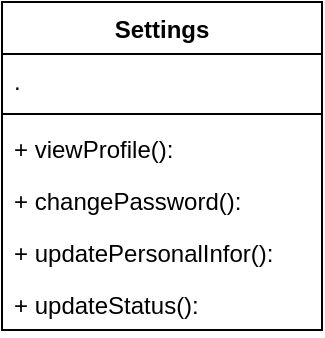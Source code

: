 <mxfile version="13.0.3" type="device"><diagram id="0wBqYSVZo7c1NA8jnPTM" name="Page-1"><mxGraphModel dx="1102" dy="642" grid="1" gridSize="10" guides="1" tooltips="1" connect="1" arrows="1" fold="1" page="1" pageScale="1" pageWidth="850" pageHeight="1100" math="0" shadow="0"><root><mxCell id="0"/><mxCell id="1" parent="0"/><mxCell id="K2WzoouHGreH9kr4hAir-1" value="Settings" style="swimlane;fontStyle=1;align=center;verticalAlign=top;childLayout=stackLayout;horizontal=1;startSize=26;horizontalStack=0;resizeParent=1;resizeParentMax=0;resizeLast=0;collapsible=1;marginBottom=0;" vertex="1" parent="1"><mxGeometry x="350" y="290" width="160" height="164" as="geometry"/></mxCell><mxCell id="K2WzoouHGreH9kr4hAir-2" value="." style="text;strokeColor=none;fillColor=none;align=left;verticalAlign=top;spacingLeft=4;spacingRight=4;overflow=hidden;rotatable=0;points=[[0,0.5],[1,0.5]];portConstraint=eastwest;" vertex="1" parent="K2WzoouHGreH9kr4hAir-1"><mxGeometry y="26" width="160" height="26" as="geometry"/></mxCell><mxCell id="K2WzoouHGreH9kr4hAir-3" value="" style="line;strokeWidth=1;fillColor=none;align=left;verticalAlign=middle;spacingTop=-1;spacingLeft=3;spacingRight=3;rotatable=0;labelPosition=right;points=[];portConstraint=eastwest;" vertex="1" parent="K2WzoouHGreH9kr4hAir-1"><mxGeometry y="52" width="160" height="8" as="geometry"/></mxCell><mxCell id="K2WzoouHGreH9kr4hAir-4" value="+ viewProfile(): " style="text;strokeColor=none;fillColor=none;align=left;verticalAlign=top;spacingLeft=4;spacingRight=4;overflow=hidden;rotatable=0;points=[[0,0.5],[1,0.5]];portConstraint=eastwest;" vertex="1" parent="K2WzoouHGreH9kr4hAir-1"><mxGeometry y="60" width="160" height="26" as="geometry"/></mxCell><mxCell id="K2WzoouHGreH9kr4hAir-12" value="+ changePassword(): " style="text;strokeColor=none;fillColor=none;align=left;verticalAlign=top;spacingLeft=4;spacingRight=4;overflow=hidden;rotatable=0;points=[[0,0.5],[1,0.5]];portConstraint=eastwest;" vertex="1" parent="K2WzoouHGreH9kr4hAir-1"><mxGeometry y="86" width="160" height="26" as="geometry"/></mxCell><mxCell id="K2WzoouHGreH9kr4hAir-13" value="+ updatePersonalInfor(): " style="text;strokeColor=none;fillColor=none;align=left;verticalAlign=top;spacingLeft=4;spacingRight=4;overflow=hidden;rotatable=0;points=[[0,0.5],[1,0.5]];portConstraint=eastwest;" vertex="1" parent="K2WzoouHGreH9kr4hAir-1"><mxGeometry y="112" width="160" height="26" as="geometry"/></mxCell><mxCell id="K2WzoouHGreH9kr4hAir-14" value="+ updateStatus(): " style="text;strokeColor=none;fillColor=none;align=left;verticalAlign=top;spacingLeft=4;spacingRight=4;overflow=hidden;rotatable=0;points=[[0,0.5],[1,0.5]];portConstraint=eastwest;" vertex="1" parent="K2WzoouHGreH9kr4hAir-1"><mxGeometry y="138" width="160" height="26" as="geometry"/></mxCell></root></mxGraphModel></diagram></mxfile>